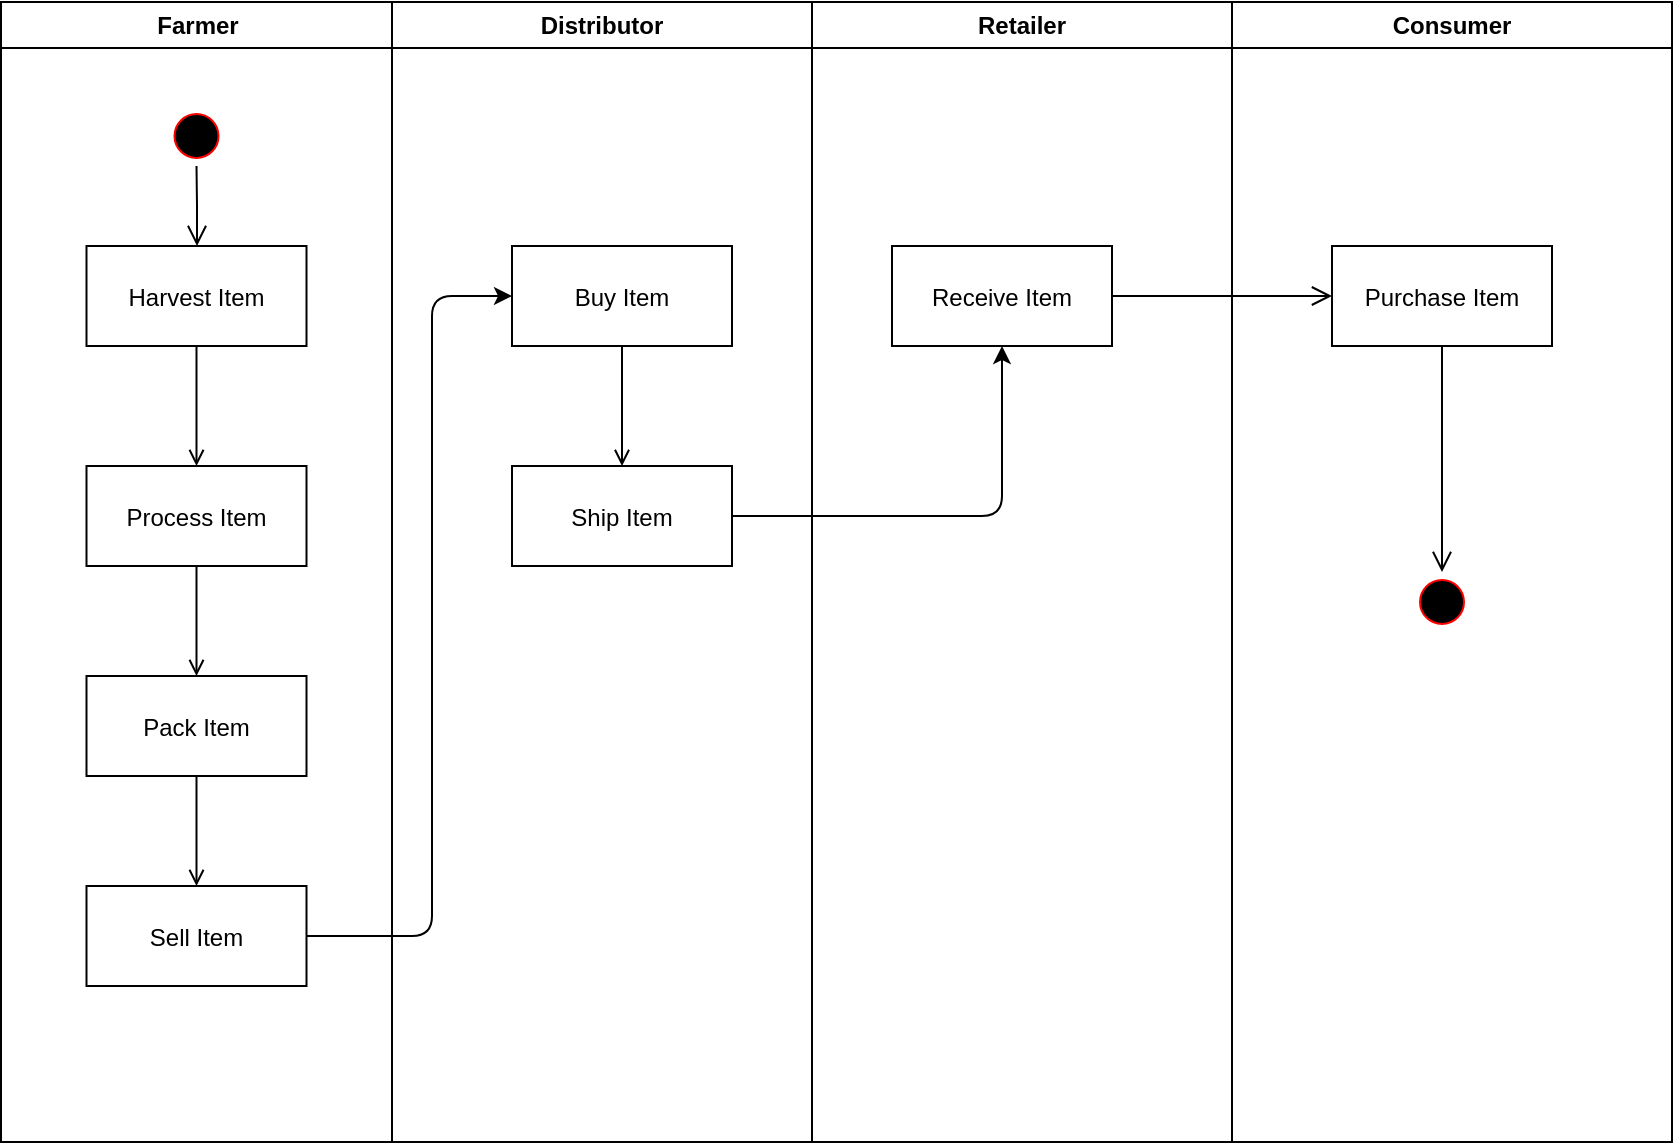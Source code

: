<mxfile version="14.9.0" type="github">
  <diagram name="Page-1" id="e7e014a7-5840-1c2e-5031-d8a46d1fe8dd">
    <mxGraphModel dx="1186" dy="671" grid="1" gridSize="10" guides="1" tooltips="1" connect="1" arrows="1" fold="1" page="1" pageScale="1" pageWidth="1169" pageHeight="826" background="none" math="0" shadow="0">
      <root>
        <mxCell id="0" />
        <mxCell id="1" parent="0" />
        <mxCell id="2" value="Farmer" style="swimlane;whiteSpace=wrap" parent="1" vertex="1">
          <mxGeometry x="164.5" y="128" width="195.5" height="570" as="geometry" />
        </mxCell>
        <mxCell id="5" value="" style="ellipse;shape=startState;fillColor=#000000;strokeColor=#ff0000;" parent="2" vertex="1">
          <mxGeometry x="82.75" y="52" width="30" height="30" as="geometry" />
        </mxCell>
        <mxCell id="6" value="" style="edgeStyle=elbowEdgeStyle;elbow=horizontal;verticalAlign=bottom;endArrow=open;endSize=8;endFill=1;rounded=0" parent="2" source="5" target="7" edge="1">
          <mxGeometry x="82.75" y="52" as="geometry">
            <mxPoint x="97.75" y="122" as="targetPoint" />
          </mxGeometry>
        </mxCell>
        <mxCell id="7" value="Harvest Item" style="" parent="2" vertex="1">
          <mxGeometry x="42.75" y="122" width="110" height="50" as="geometry" />
        </mxCell>
        <mxCell id="8" value="Process Item" style="" parent="2" vertex="1">
          <mxGeometry x="42.75" y="232" width="110" height="50" as="geometry" />
        </mxCell>
        <mxCell id="9" value="" style="endArrow=open;endFill=1;rounded=0" parent="2" source="7" target="8" edge="1">
          <mxGeometry relative="1" as="geometry" />
        </mxCell>
        <mxCell id="10" value="Pack Item" style="" parent="2" vertex="1">
          <mxGeometry x="42.75" y="337" width="110" height="50" as="geometry" />
        </mxCell>
        <mxCell id="11" value="" style="endArrow=open;endFill=1;rounded=0" parent="2" source="8" target="10" edge="1">
          <mxGeometry relative="1" as="geometry" />
        </mxCell>
        <mxCell id="ctm5kPi-ZFSd9FwRbIcC-47" value="Sell Item" style="" vertex="1" parent="2">
          <mxGeometry x="42.75" y="442" width="110" height="50" as="geometry" />
        </mxCell>
        <mxCell id="ctm5kPi-ZFSd9FwRbIcC-48" value="" style="endArrow=open;endFill=1;rounded=0" edge="1" parent="2" target="ctm5kPi-ZFSd9FwRbIcC-47">
          <mxGeometry relative="1" as="geometry">
            <mxPoint x="97.75" y="387" as="sourcePoint" />
          </mxGeometry>
        </mxCell>
        <mxCell id="3" value="Distributor" style="swimlane;whiteSpace=wrap" parent="1" vertex="1">
          <mxGeometry x="360" y="128" width="210" height="570" as="geometry" />
        </mxCell>
        <mxCell id="15" value="Buy Item" style="" parent="3" vertex="1">
          <mxGeometry x="60" y="122" width="110" height="50" as="geometry" />
        </mxCell>
        <mxCell id="16" value="Ship Item" style="" parent="3" vertex="1">
          <mxGeometry x="60" y="232" width="110" height="50" as="geometry" />
        </mxCell>
        <mxCell id="17" value="" style="endArrow=open;endFill=1;rounded=0" parent="3" source="15" target="16" edge="1">
          <mxGeometry relative="1" as="geometry" />
        </mxCell>
        <mxCell id="4" value="Retailer" style="swimlane;whiteSpace=wrap" parent="1" vertex="1">
          <mxGeometry x="570" y="128" width="210" height="570" as="geometry" />
        </mxCell>
        <mxCell id="ctm5kPi-ZFSd9FwRbIcC-51" value="Receive Item" style="" vertex="1" parent="4">
          <mxGeometry x="40" y="122" width="110" height="50" as="geometry" />
        </mxCell>
        <mxCell id="ctm5kPi-ZFSd9FwRbIcC-41" value="Consumer" style="swimlane;whiteSpace=wrap;startSize=23;" vertex="1" parent="1">
          <mxGeometry x="780" y="128" width="220" height="570" as="geometry" />
        </mxCell>
        <mxCell id="ctm5kPi-ZFSd9FwRbIcC-60" value="" style="ellipse;shape=startState;fillColor=#000000;strokeColor=#ff0000;" vertex="1" parent="ctm5kPi-ZFSd9FwRbIcC-41">
          <mxGeometry x="90" y="285" width="30" height="30" as="geometry" />
        </mxCell>
        <mxCell id="ctm5kPi-ZFSd9FwRbIcC-62" value="Purchase Item" style="" vertex="1" parent="ctm5kPi-ZFSd9FwRbIcC-41">
          <mxGeometry x="50" y="122" width="110" height="50" as="geometry" />
        </mxCell>
        <mxCell id="ctm5kPi-ZFSd9FwRbIcC-67" value="" style="edgeStyle=elbowEdgeStyle;elbow=horizontal;verticalAlign=bottom;endArrow=open;endSize=8;endFill=1;rounded=0;entryX=0.5;entryY=0;entryDx=0;entryDy=0;exitX=0.5;exitY=1;exitDx=0;exitDy=0;" edge="1" parent="ctm5kPi-ZFSd9FwRbIcC-41" source="ctm5kPi-ZFSd9FwRbIcC-62" target="ctm5kPi-ZFSd9FwRbIcC-60">
          <mxGeometry x="-500" y="-86" as="geometry">
            <mxPoint x="60" y="157" as="targetPoint" />
            <mxPoint x="-50" y="157" as="sourcePoint" />
            <Array as="points" />
          </mxGeometry>
        </mxCell>
        <mxCell id="ctm5kPi-ZFSd9FwRbIcC-63" value="" style="endArrow=classic;html=1;exitX=1;exitY=0.5;exitDx=0;exitDy=0;entryX=0;entryY=0.5;entryDx=0;entryDy=0;" edge="1" parent="1" source="ctm5kPi-ZFSd9FwRbIcC-47" target="15">
          <mxGeometry width="50" height="50" relative="1" as="geometry">
            <mxPoint x="640" y="480" as="sourcePoint" />
            <mxPoint x="380" y="275" as="targetPoint" />
            <Array as="points">
              <mxPoint x="380" y="595" />
              <mxPoint x="380" y="275" />
            </Array>
          </mxGeometry>
        </mxCell>
        <mxCell id="ctm5kPi-ZFSd9FwRbIcC-66" value="" style="endArrow=classic;html=1;exitX=1;exitY=0.5;exitDx=0;exitDy=0;entryX=0.5;entryY=1;entryDx=0;entryDy=0;" edge="1" parent="1" source="16" target="ctm5kPi-ZFSd9FwRbIcC-51">
          <mxGeometry width="50" height="50" relative="1" as="geometry">
            <mxPoint x="580" y="640" as="sourcePoint" />
            <mxPoint x="682.75" y="320" as="targetPoint" />
            <Array as="points">
              <mxPoint x="620" y="385" />
              <mxPoint x="665" y="385" />
            </Array>
          </mxGeometry>
        </mxCell>
        <mxCell id="ctm5kPi-ZFSd9FwRbIcC-50" value="" style="edgeStyle=elbowEdgeStyle;elbow=horizontal;verticalAlign=bottom;endArrow=open;endSize=8;endFill=1;rounded=0;entryX=0;entryY=0.5;entryDx=0;entryDy=0;exitX=1;exitY=0.5;exitDx=0;exitDy=0;" edge="1" parent="1" source="ctm5kPi-ZFSd9FwRbIcC-51" target="ctm5kPi-ZFSd9FwRbIcC-62">
          <mxGeometry x="270" y="32" as="geometry">
            <mxPoint x="285" y="102" as="targetPoint" />
            <mxPoint x="665" y="210" as="sourcePoint" />
            <Array as="points" />
          </mxGeometry>
        </mxCell>
      </root>
    </mxGraphModel>
  </diagram>
</mxfile>
